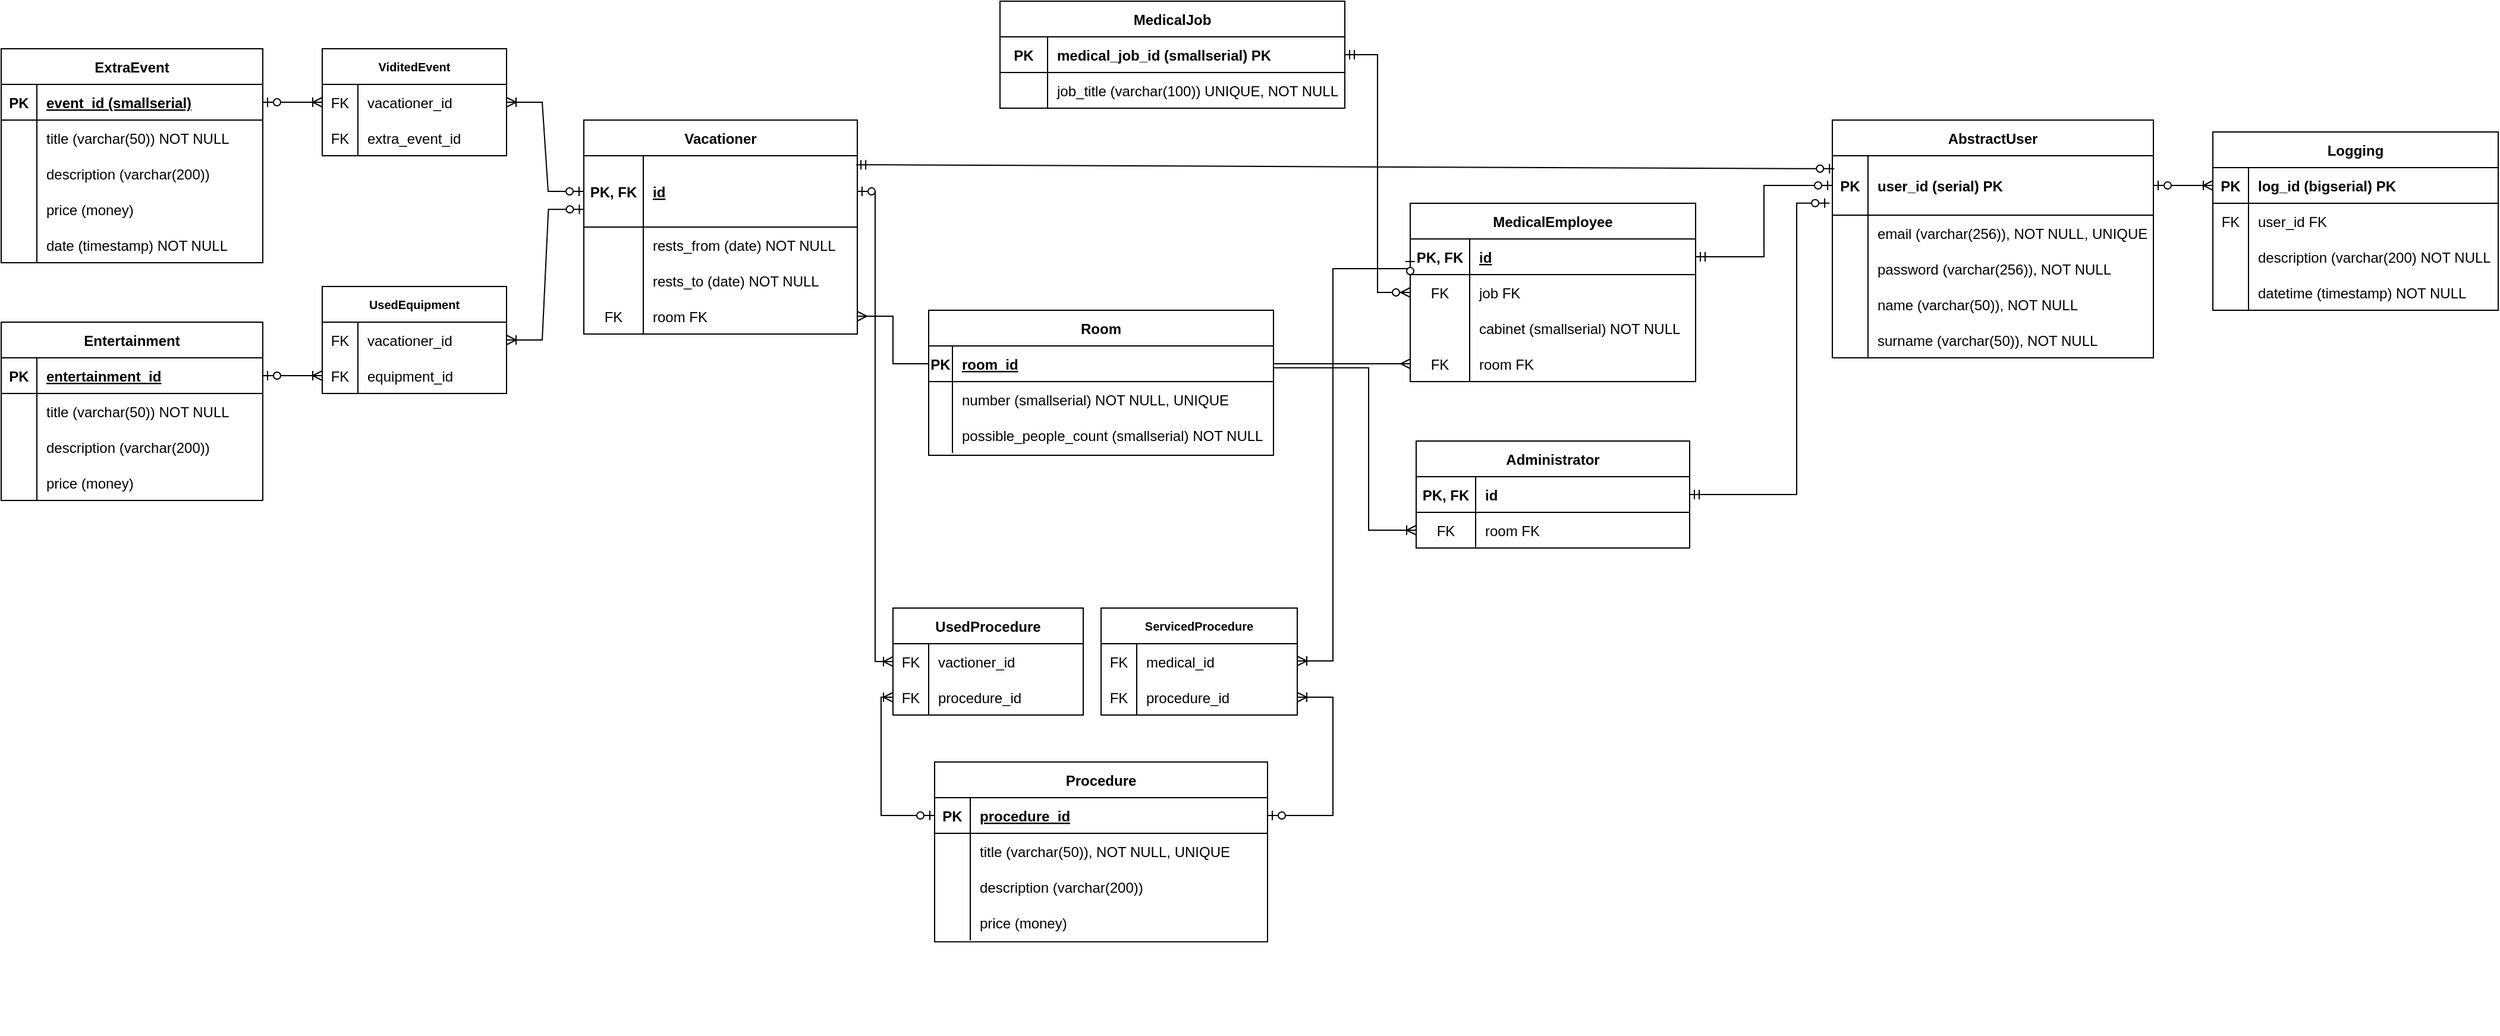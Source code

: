<mxfile version="20.5.1" type="device"><diagram id="PpCuKB9MGHkleDck74EN" name="Page-1"><mxGraphModel dx="3335" dy="2016" grid="1" gridSize="10" guides="1" tooltips="1" connect="1" arrows="1" fold="1" page="1" pageScale="1" pageWidth="850" pageHeight="1100" math="0" shadow="0"><root><mxCell id="0"/><mxCell id="1" parent="0"/><mxCell id="fEvloJ5xJQHUmFqMc2ae-52" value="" style="shape=partialRectangle;connectable=0;fillColor=none;top=0;left=0;bottom=0;right=0;editable=1;overflow=hidden;" parent="1" vertex="1"><mxGeometry x="-780" y="-20" width="30" height="30" as="geometry"><mxRectangle width="30" height="30" as="alternateBounds"/></mxGeometry></mxCell><mxCell id="fEvloJ5xJQHUmFqMc2ae-95" value="Entertainment" style="shape=table;startSize=30;container=1;collapsible=1;childLayout=tableLayout;fixedRows=1;rowLines=0;fontStyle=1;align=center;resizeLast=1;" parent="1" vertex="1"><mxGeometry x="-1350" y="10" width="220" height="150" as="geometry"/></mxCell><mxCell id="fEvloJ5xJQHUmFqMc2ae-96" value="" style="shape=tableRow;horizontal=0;startSize=0;swimlaneHead=0;swimlaneBody=0;fillColor=none;collapsible=0;dropTarget=0;points=[[0,0.5],[1,0.5]];portConstraint=eastwest;top=0;left=0;right=0;bottom=1;" parent="fEvloJ5xJQHUmFqMc2ae-95" vertex="1"><mxGeometry y="30" width="220" height="30" as="geometry"/></mxCell><mxCell id="fEvloJ5xJQHUmFqMc2ae-97" value="PK" style="shape=partialRectangle;connectable=0;fillColor=none;top=0;left=0;bottom=0;right=0;fontStyle=1;overflow=hidden;" parent="fEvloJ5xJQHUmFqMc2ae-96" vertex="1"><mxGeometry width="30" height="30" as="geometry"><mxRectangle width="30" height="30" as="alternateBounds"/></mxGeometry></mxCell><mxCell id="fEvloJ5xJQHUmFqMc2ae-98" value="entertainment_id" style="shape=partialRectangle;connectable=0;fillColor=none;top=0;left=0;bottom=0;right=0;align=left;spacingLeft=6;fontStyle=5;overflow=hidden;" parent="fEvloJ5xJQHUmFqMc2ae-96" vertex="1"><mxGeometry x="30" width="190" height="30" as="geometry"><mxRectangle width="190" height="30" as="alternateBounds"/></mxGeometry></mxCell><mxCell id="fEvloJ5xJQHUmFqMc2ae-99" value="" style="shape=tableRow;horizontal=0;startSize=0;swimlaneHead=0;swimlaneBody=0;fillColor=none;collapsible=0;dropTarget=0;points=[[0,0.5],[1,0.5]];portConstraint=eastwest;top=0;left=0;right=0;bottom=0;" parent="fEvloJ5xJQHUmFqMc2ae-95" vertex="1"><mxGeometry y="60" width="220" height="30" as="geometry"/></mxCell><mxCell id="fEvloJ5xJQHUmFqMc2ae-100" value="" style="shape=partialRectangle;connectable=0;fillColor=none;top=0;left=0;bottom=0;right=0;editable=1;overflow=hidden;" parent="fEvloJ5xJQHUmFqMc2ae-99" vertex="1"><mxGeometry width="30" height="30" as="geometry"><mxRectangle width="30" height="30" as="alternateBounds"/></mxGeometry></mxCell><mxCell id="fEvloJ5xJQHUmFqMc2ae-101" value="title (varchar(50)) NOT NULL" style="shape=partialRectangle;connectable=0;fillColor=none;top=0;left=0;bottom=0;right=0;align=left;spacingLeft=6;overflow=hidden;" parent="fEvloJ5xJQHUmFqMc2ae-99" vertex="1"><mxGeometry x="30" width="190" height="30" as="geometry"><mxRectangle width="190" height="30" as="alternateBounds"/></mxGeometry></mxCell><mxCell id="fEvloJ5xJQHUmFqMc2ae-102" value="" style="shape=tableRow;horizontal=0;startSize=0;swimlaneHead=0;swimlaneBody=0;fillColor=none;collapsible=0;dropTarget=0;points=[[0,0.5],[1,0.5]];portConstraint=eastwest;top=0;left=0;right=0;bottom=0;" parent="fEvloJ5xJQHUmFqMc2ae-95" vertex="1"><mxGeometry y="90" width="220" height="30" as="geometry"/></mxCell><mxCell id="fEvloJ5xJQHUmFqMc2ae-103" value="" style="shape=partialRectangle;connectable=0;fillColor=none;top=0;left=0;bottom=0;right=0;editable=1;overflow=hidden;" parent="fEvloJ5xJQHUmFqMc2ae-102" vertex="1"><mxGeometry width="30" height="30" as="geometry"><mxRectangle width="30" height="30" as="alternateBounds"/></mxGeometry></mxCell><mxCell id="fEvloJ5xJQHUmFqMc2ae-104" value="description (varchar(200))" style="shape=partialRectangle;connectable=0;fillColor=none;top=0;left=0;bottom=0;right=0;align=left;spacingLeft=6;overflow=hidden;" parent="fEvloJ5xJQHUmFqMc2ae-102" vertex="1"><mxGeometry x="30" width="190" height="30" as="geometry"><mxRectangle width="190" height="30" as="alternateBounds"/></mxGeometry></mxCell><mxCell id="fEvloJ5xJQHUmFqMc2ae-105" value="" style="shape=tableRow;horizontal=0;startSize=0;swimlaneHead=0;swimlaneBody=0;fillColor=none;collapsible=0;dropTarget=0;points=[[0,0.5],[1,0.5]];portConstraint=eastwest;top=0;left=0;right=0;bottom=0;" parent="fEvloJ5xJQHUmFqMc2ae-95" vertex="1"><mxGeometry y="120" width="220" height="30" as="geometry"/></mxCell><mxCell id="fEvloJ5xJQHUmFqMc2ae-106" value="" style="shape=partialRectangle;connectable=0;fillColor=none;top=0;left=0;bottom=0;right=0;editable=1;overflow=hidden;" parent="fEvloJ5xJQHUmFqMc2ae-105" vertex="1"><mxGeometry width="30" height="30" as="geometry"><mxRectangle width="30" height="30" as="alternateBounds"/></mxGeometry></mxCell><mxCell id="fEvloJ5xJQHUmFqMc2ae-107" value="price (money)" style="shape=partialRectangle;connectable=0;fillColor=none;top=0;left=0;bottom=0;right=0;align=left;spacingLeft=6;overflow=hidden;" parent="fEvloJ5xJQHUmFqMc2ae-105" vertex="1"><mxGeometry x="30" width="190" height="30" as="geometry"><mxRectangle width="190" height="30" as="alternateBounds"/></mxGeometry></mxCell><mxCell id="fEvloJ5xJQHUmFqMc2ae-111" value="" style="shape=partialRectangle;connectable=0;fillColor=none;top=0;left=0;bottom=0;right=0;editable=1;overflow=hidden;" parent="1" vertex="1"><mxGeometry x="-1255" y="250.5" width="30" height="30" as="geometry"><mxRectangle width="30" height="30" as="alternateBounds"/></mxGeometry></mxCell><mxCell id="fEvloJ5xJQHUmFqMc2ae-150" value="ExtraEvent" style="shape=table;startSize=30;container=1;collapsible=1;childLayout=tableLayout;fixedRows=1;rowLines=0;fontStyle=1;align=center;resizeLast=1;" parent="1" vertex="1"><mxGeometry x="-1350" y="-220" width="220" height="180" as="geometry"/></mxCell><mxCell id="fEvloJ5xJQHUmFqMc2ae-151" value="" style="shape=tableRow;horizontal=0;startSize=0;swimlaneHead=0;swimlaneBody=0;fillColor=none;collapsible=0;dropTarget=0;points=[[0,0.5],[1,0.5]];portConstraint=eastwest;top=0;left=0;right=0;bottom=1;" parent="fEvloJ5xJQHUmFqMc2ae-150" vertex="1"><mxGeometry y="30" width="220" height="30" as="geometry"/></mxCell><mxCell id="fEvloJ5xJQHUmFqMc2ae-152" value="PK" style="shape=partialRectangle;connectable=0;fillColor=none;top=0;left=0;bottom=0;right=0;fontStyle=1;overflow=hidden;" parent="fEvloJ5xJQHUmFqMc2ae-151" vertex="1"><mxGeometry width="30" height="30" as="geometry"><mxRectangle width="30" height="30" as="alternateBounds"/></mxGeometry></mxCell><mxCell id="fEvloJ5xJQHUmFqMc2ae-153" value="event_id (smallserial)" style="shape=partialRectangle;connectable=0;fillColor=none;top=0;left=0;bottom=0;right=0;align=left;spacingLeft=6;fontStyle=5;overflow=hidden;" parent="fEvloJ5xJQHUmFqMc2ae-151" vertex="1"><mxGeometry x="30" width="190" height="30" as="geometry"><mxRectangle width="190" height="30" as="alternateBounds"/></mxGeometry></mxCell><mxCell id="fEvloJ5xJQHUmFqMc2ae-154" value="" style="shape=tableRow;horizontal=0;startSize=0;swimlaneHead=0;swimlaneBody=0;fillColor=none;collapsible=0;dropTarget=0;points=[[0,0.5],[1,0.5]];portConstraint=eastwest;top=0;left=0;right=0;bottom=0;" parent="fEvloJ5xJQHUmFqMc2ae-150" vertex="1"><mxGeometry y="60" width="220" height="30" as="geometry"/></mxCell><mxCell id="fEvloJ5xJQHUmFqMc2ae-155" value="" style="shape=partialRectangle;connectable=0;fillColor=none;top=0;left=0;bottom=0;right=0;editable=1;overflow=hidden;" parent="fEvloJ5xJQHUmFqMc2ae-154" vertex="1"><mxGeometry width="30" height="30" as="geometry"><mxRectangle width="30" height="30" as="alternateBounds"/></mxGeometry></mxCell><mxCell id="fEvloJ5xJQHUmFqMc2ae-156" value="title (varchar(50)) NOT NULL" style="shape=partialRectangle;connectable=0;fillColor=none;top=0;left=0;bottom=0;right=0;align=left;spacingLeft=6;overflow=hidden;" parent="fEvloJ5xJQHUmFqMc2ae-154" vertex="1"><mxGeometry x="30" width="190" height="30" as="geometry"><mxRectangle width="190" height="30" as="alternateBounds"/></mxGeometry></mxCell><mxCell id="fEvloJ5xJQHUmFqMc2ae-157" value="" style="shape=tableRow;horizontal=0;startSize=0;swimlaneHead=0;swimlaneBody=0;fillColor=none;collapsible=0;dropTarget=0;points=[[0,0.5],[1,0.5]];portConstraint=eastwest;top=0;left=0;right=0;bottom=0;" parent="fEvloJ5xJQHUmFqMc2ae-150" vertex="1"><mxGeometry y="90" width="220" height="30" as="geometry"/></mxCell><mxCell id="fEvloJ5xJQHUmFqMc2ae-158" value="" style="shape=partialRectangle;connectable=0;fillColor=none;top=0;left=0;bottom=0;right=0;editable=1;overflow=hidden;" parent="fEvloJ5xJQHUmFqMc2ae-157" vertex="1"><mxGeometry width="30" height="30" as="geometry"><mxRectangle width="30" height="30" as="alternateBounds"/></mxGeometry></mxCell><mxCell id="fEvloJ5xJQHUmFqMc2ae-159" value="description (varchar(200))" style="shape=partialRectangle;connectable=0;fillColor=none;top=0;left=0;bottom=0;right=0;align=left;spacingLeft=6;overflow=hidden;" parent="fEvloJ5xJQHUmFqMc2ae-157" vertex="1"><mxGeometry x="30" width="190" height="30" as="geometry"><mxRectangle width="190" height="30" as="alternateBounds"/></mxGeometry></mxCell><mxCell id="fEvloJ5xJQHUmFqMc2ae-160" value="" style="shape=tableRow;horizontal=0;startSize=0;swimlaneHead=0;swimlaneBody=0;fillColor=none;collapsible=0;dropTarget=0;points=[[0,0.5],[1,0.5]];portConstraint=eastwest;top=0;left=0;right=0;bottom=0;" parent="fEvloJ5xJQHUmFqMc2ae-150" vertex="1"><mxGeometry y="120" width="220" height="30" as="geometry"/></mxCell><mxCell id="fEvloJ5xJQHUmFqMc2ae-161" value="" style="shape=partialRectangle;connectable=0;fillColor=none;top=0;left=0;bottom=0;right=0;editable=1;overflow=hidden;" parent="fEvloJ5xJQHUmFqMc2ae-160" vertex="1"><mxGeometry width="30" height="30" as="geometry"><mxRectangle width="30" height="30" as="alternateBounds"/></mxGeometry></mxCell><mxCell id="fEvloJ5xJQHUmFqMc2ae-162" value="price (money)" style="shape=partialRectangle;connectable=0;fillColor=none;top=0;left=0;bottom=0;right=0;align=left;spacingLeft=6;overflow=hidden;" parent="fEvloJ5xJQHUmFqMc2ae-160" vertex="1"><mxGeometry x="30" width="190" height="30" as="geometry"><mxRectangle width="190" height="30" as="alternateBounds"/></mxGeometry></mxCell><mxCell id="mfTyiSJ5IinZ-FHu0Bys-41" value="" style="shape=tableRow;horizontal=0;startSize=0;swimlaneHead=0;swimlaneBody=0;fillColor=none;collapsible=0;dropTarget=0;points=[[0,0.5],[1,0.5]];portConstraint=eastwest;top=0;left=0;right=0;bottom=0;" parent="fEvloJ5xJQHUmFqMc2ae-150" vertex="1"><mxGeometry y="150" width="220" height="30" as="geometry"/></mxCell><mxCell id="mfTyiSJ5IinZ-FHu0Bys-42" value="" style="shape=partialRectangle;connectable=0;fillColor=none;top=0;left=0;bottom=0;right=0;editable=1;overflow=hidden;" parent="mfTyiSJ5IinZ-FHu0Bys-41" vertex="1"><mxGeometry width="30" height="30" as="geometry"><mxRectangle width="30" height="30" as="alternateBounds"/></mxGeometry></mxCell><mxCell id="mfTyiSJ5IinZ-FHu0Bys-43" value="date (timestamp) NOT NULL" style="shape=partialRectangle;connectable=0;fillColor=none;top=0;left=0;bottom=0;right=0;align=left;spacingLeft=6;overflow=hidden;" parent="mfTyiSJ5IinZ-FHu0Bys-41" vertex="1"><mxGeometry x="30" width="190" height="30" as="geometry"><mxRectangle width="190" height="30" as="alternateBounds"/></mxGeometry></mxCell><mxCell id="Ftb1T727wBD2CAEVH_42-39" value="Logging" style="shape=table;startSize=30;container=1;collapsible=1;childLayout=tableLayout;fixedRows=1;rowLines=0;fontStyle=1;align=center;resizeLast=1;" parent="1" vertex="1"><mxGeometry x="510" y="-150" width="240" height="150" as="geometry"/></mxCell><mxCell id="Ftb1T727wBD2CAEVH_42-40" value="" style="shape=tableRow;horizontal=0;startSize=0;swimlaneHead=0;swimlaneBody=0;fillColor=none;collapsible=0;dropTarget=0;points=[[0,0.5],[1,0.5]];portConstraint=eastwest;top=0;left=0;right=0;bottom=1;" parent="Ftb1T727wBD2CAEVH_42-39" vertex="1"><mxGeometry y="30" width="240" height="30" as="geometry"/></mxCell><mxCell id="Ftb1T727wBD2CAEVH_42-41" value="PK" style="shape=partialRectangle;connectable=0;fillColor=none;top=0;left=0;bottom=0;right=0;fontStyle=1;overflow=hidden;" parent="Ftb1T727wBD2CAEVH_42-40" vertex="1"><mxGeometry width="30" height="30" as="geometry"><mxRectangle width="30" height="30" as="alternateBounds"/></mxGeometry></mxCell><mxCell id="Ftb1T727wBD2CAEVH_42-42" value="log_id (bigserial) PK" style="shape=partialRectangle;connectable=0;fillColor=none;top=0;left=0;bottom=0;right=0;align=left;spacingLeft=6;fontStyle=1;overflow=hidden;" parent="Ftb1T727wBD2CAEVH_42-40" vertex="1"><mxGeometry x="30" width="210" height="30" as="geometry"><mxRectangle width="210" height="30" as="alternateBounds"/></mxGeometry></mxCell><mxCell id="Ftb1T727wBD2CAEVH_42-43" value="" style="shape=tableRow;horizontal=0;startSize=0;swimlaneHead=0;swimlaneBody=0;fillColor=none;collapsible=0;dropTarget=0;points=[[0,0.5],[1,0.5]];portConstraint=eastwest;top=0;left=0;right=0;bottom=0;" parent="Ftb1T727wBD2CAEVH_42-39" vertex="1"><mxGeometry y="60" width="240" height="30" as="geometry"/></mxCell><mxCell id="Ftb1T727wBD2CAEVH_42-44" value="FK" style="shape=partialRectangle;connectable=0;fillColor=none;top=0;left=0;bottom=0;right=0;editable=1;overflow=hidden;" parent="Ftb1T727wBD2CAEVH_42-43" vertex="1"><mxGeometry width="30" height="30" as="geometry"><mxRectangle width="30" height="30" as="alternateBounds"/></mxGeometry></mxCell><mxCell id="Ftb1T727wBD2CAEVH_42-45" value="user_id FK" style="shape=partialRectangle;connectable=0;fillColor=none;top=0;left=0;bottom=0;right=0;align=left;spacingLeft=6;overflow=hidden;" parent="Ftb1T727wBD2CAEVH_42-43" vertex="1"><mxGeometry x="30" width="210" height="30" as="geometry"><mxRectangle width="210" height="30" as="alternateBounds"/></mxGeometry></mxCell><mxCell id="Ftb1T727wBD2CAEVH_42-46" value="" style="shape=tableRow;horizontal=0;startSize=0;swimlaneHead=0;swimlaneBody=0;fillColor=none;collapsible=0;dropTarget=0;points=[[0,0.5],[1,0.5]];portConstraint=eastwest;top=0;left=0;right=0;bottom=0;" parent="Ftb1T727wBD2CAEVH_42-39" vertex="1"><mxGeometry y="90" width="240" height="30" as="geometry"/></mxCell><mxCell id="Ftb1T727wBD2CAEVH_42-47" value="" style="shape=partialRectangle;connectable=0;fillColor=none;top=0;left=0;bottom=0;right=0;editable=1;overflow=hidden;" parent="Ftb1T727wBD2CAEVH_42-46" vertex="1"><mxGeometry width="30" height="30" as="geometry"><mxRectangle width="30" height="30" as="alternateBounds"/></mxGeometry></mxCell><mxCell id="Ftb1T727wBD2CAEVH_42-48" value="description (varchar(200) NOT NULL" style="shape=partialRectangle;connectable=0;fillColor=none;top=0;left=0;bottom=0;right=0;align=left;spacingLeft=6;overflow=hidden;" parent="Ftb1T727wBD2CAEVH_42-46" vertex="1"><mxGeometry x="30" width="210" height="30" as="geometry"><mxRectangle width="210" height="30" as="alternateBounds"/></mxGeometry></mxCell><mxCell id="Ftb1T727wBD2CAEVH_42-49" value="" style="shape=tableRow;horizontal=0;startSize=0;swimlaneHead=0;swimlaneBody=0;fillColor=none;collapsible=0;dropTarget=0;points=[[0,0.5],[1,0.5]];portConstraint=eastwest;top=0;left=0;right=0;bottom=0;" parent="Ftb1T727wBD2CAEVH_42-39" vertex="1"><mxGeometry y="120" width="240" height="30" as="geometry"/></mxCell><mxCell id="Ftb1T727wBD2CAEVH_42-50" value="" style="shape=partialRectangle;connectable=0;fillColor=none;top=0;left=0;bottom=0;right=0;editable=1;overflow=hidden;" parent="Ftb1T727wBD2CAEVH_42-49" vertex="1"><mxGeometry width="30" height="30" as="geometry"><mxRectangle width="30" height="30" as="alternateBounds"/></mxGeometry></mxCell><mxCell id="Ftb1T727wBD2CAEVH_42-51" value="datetime (timestamp) NOT NULL" style="shape=partialRectangle;connectable=0;fillColor=none;top=0;left=0;bottom=0;right=0;align=left;spacingLeft=6;overflow=hidden;" parent="Ftb1T727wBD2CAEVH_42-49" vertex="1"><mxGeometry x="30" width="210" height="30" as="geometry"><mxRectangle width="210" height="30" as="alternateBounds"/></mxGeometry></mxCell><mxCell id="Ftb1T727wBD2CAEVH_42-56" value="" style="shape=partialRectangle;connectable=0;fillColor=none;top=0;left=0;bottom=0;right=0;editable=1;overflow=hidden;" parent="1" vertex="1"><mxGeometry x="-1010" y="578.75" width="30" height="30" as="geometry"><mxRectangle width="30" height="30" as="alternateBounds"/></mxGeometry></mxCell><mxCell id="Ftb1T727wBD2CAEVH_42-58" value="" style="edgeStyle=entityRelationEdgeStyle;fontSize=12;html=1;endArrow=ERmany;rounded=0;exitX=0;exitY=0.5;exitDx=0;exitDy=0;entryX=1;entryY=0.5;entryDx=0;entryDy=0;" parent="1" source="mfTyiSJ5IinZ-FHu0Bys-20" target="mfTyiSJ5IinZ-FHu0Bys-89" edge="1"><mxGeometry width="100" height="100" relative="1" as="geometry"><mxPoint x="-840" y="446.25" as="sourcePoint"/><mxPoint x="-780" y="-95" as="targetPoint"/></mxGeometry></mxCell><mxCell id="Ftb1T727wBD2CAEVH_42-63" value="" style="edgeStyle=entityRelationEdgeStyle;fontSize=12;html=1;endArrow=ERmany;rounded=0;exitX=1;exitY=0.5;exitDx=0;exitDy=0;entryX=0;entryY=0.5;entryDx=0;entryDy=0;" parent="1" source="mfTyiSJ5IinZ-FHu0Bys-20" target="mfTyiSJ5IinZ-FHu0Bys-70" edge="1"><mxGeometry width="100" height="100" relative="1" as="geometry"><mxPoint x="-839.46" y="441.87" as="sourcePoint"/><mxPoint x="-300" y="87.5" as="targetPoint"/></mxGeometry></mxCell><mxCell id="Ftb1T727wBD2CAEVH_42-64" value="Procedure" style="shape=table;startSize=30;container=1;collapsible=1;childLayout=tableLayout;fixedRows=1;rowLines=0;fontStyle=1;align=center;resizeLast=1;" parent="1" vertex="1"><mxGeometry x="-565" y="380" width="280" height="151.25" as="geometry"/></mxCell><mxCell id="Ftb1T727wBD2CAEVH_42-65" value="" style="shape=tableRow;horizontal=0;startSize=0;swimlaneHead=0;swimlaneBody=0;fillColor=none;collapsible=0;dropTarget=0;points=[[0,0.5],[1,0.5]];portConstraint=eastwest;top=0;left=0;right=0;bottom=1;" parent="Ftb1T727wBD2CAEVH_42-64" vertex="1"><mxGeometry y="30" width="280" height="30" as="geometry"/></mxCell><mxCell id="Ftb1T727wBD2CAEVH_42-66" value="PK" style="shape=partialRectangle;connectable=0;fillColor=none;top=0;left=0;bottom=0;right=0;fontStyle=1;overflow=hidden;" parent="Ftb1T727wBD2CAEVH_42-65" vertex="1"><mxGeometry width="30" height="30" as="geometry"><mxRectangle width="30" height="30" as="alternateBounds"/></mxGeometry></mxCell><mxCell id="Ftb1T727wBD2CAEVH_42-67" value="procedure_id" style="shape=partialRectangle;connectable=0;fillColor=none;top=0;left=0;bottom=0;right=0;align=left;spacingLeft=6;fontStyle=5;overflow=hidden;" parent="Ftb1T727wBD2CAEVH_42-65" vertex="1"><mxGeometry x="30" width="250" height="30" as="geometry"><mxRectangle width="250" height="30" as="alternateBounds"/></mxGeometry></mxCell><mxCell id="Ftb1T727wBD2CAEVH_42-68" value="" style="shape=tableRow;horizontal=0;startSize=0;swimlaneHead=0;swimlaneBody=0;fillColor=none;collapsible=0;dropTarget=0;points=[[0,0.5],[1,0.5]];portConstraint=eastwest;top=0;left=0;right=0;bottom=0;" parent="Ftb1T727wBD2CAEVH_42-64" vertex="1"><mxGeometry y="60" width="280" height="30" as="geometry"/></mxCell><mxCell id="Ftb1T727wBD2CAEVH_42-69" value="" style="shape=partialRectangle;connectable=0;fillColor=none;top=0;left=0;bottom=0;right=0;editable=1;overflow=hidden;" parent="Ftb1T727wBD2CAEVH_42-68" vertex="1"><mxGeometry width="30" height="30" as="geometry"><mxRectangle width="30" height="30" as="alternateBounds"/></mxGeometry></mxCell><mxCell id="Ftb1T727wBD2CAEVH_42-70" value="title (varchar(50)), NOT NULL, UNIQUE" style="shape=partialRectangle;connectable=0;fillColor=none;top=0;left=0;bottom=0;right=0;align=left;spacingLeft=6;overflow=hidden;" parent="Ftb1T727wBD2CAEVH_42-68" vertex="1"><mxGeometry x="30" width="250" height="30" as="geometry"><mxRectangle width="250" height="30" as="alternateBounds"/></mxGeometry></mxCell><mxCell id="Ftb1T727wBD2CAEVH_42-71" value="" style="shape=tableRow;horizontal=0;startSize=0;swimlaneHead=0;swimlaneBody=0;fillColor=none;collapsible=0;dropTarget=0;points=[[0,0.5],[1,0.5]];portConstraint=eastwest;top=0;left=0;right=0;bottom=0;" parent="Ftb1T727wBD2CAEVH_42-64" vertex="1"><mxGeometry y="90" width="280" height="30" as="geometry"/></mxCell><mxCell id="Ftb1T727wBD2CAEVH_42-72" value="" style="shape=partialRectangle;connectable=0;fillColor=none;top=0;left=0;bottom=0;right=0;editable=1;overflow=hidden;" parent="Ftb1T727wBD2CAEVH_42-71" vertex="1"><mxGeometry width="30" height="30" as="geometry"><mxRectangle width="30" height="30" as="alternateBounds"/></mxGeometry></mxCell><mxCell id="Ftb1T727wBD2CAEVH_42-73" value="description (varchar(200))" style="shape=partialRectangle;connectable=0;fillColor=none;top=0;left=0;bottom=0;right=0;align=left;spacingLeft=6;overflow=hidden;" parent="Ftb1T727wBD2CAEVH_42-71" vertex="1"><mxGeometry x="30" width="250" height="30" as="geometry"><mxRectangle width="250" height="30" as="alternateBounds"/></mxGeometry></mxCell><mxCell id="Ftb1T727wBD2CAEVH_42-74" value="" style="shape=tableRow;horizontal=0;startSize=0;swimlaneHead=0;swimlaneBody=0;fillColor=none;collapsible=0;dropTarget=0;points=[[0,0.5],[1,0.5]];portConstraint=eastwest;top=0;left=0;right=0;bottom=0;" parent="Ftb1T727wBD2CAEVH_42-64" vertex="1"><mxGeometry y="120" width="280" height="30" as="geometry"/></mxCell><mxCell id="Ftb1T727wBD2CAEVH_42-75" value="" style="shape=partialRectangle;connectable=0;fillColor=none;top=0;left=0;bottom=0;right=0;editable=1;overflow=hidden;" parent="Ftb1T727wBD2CAEVH_42-74" vertex="1"><mxGeometry width="30" height="30" as="geometry"><mxRectangle width="30" height="30" as="alternateBounds"/></mxGeometry></mxCell><mxCell id="Ftb1T727wBD2CAEVH_42-76" value="price (money)" style="shape=partialRectangle;connectable=0;fillColor=none;top=0;left=0;bottom=0;right=0;align=left;spacingLeft=6;overflow=hidden;" parent="Ftb1T727wBD2CAEVH_42-74" vertex="1"><mxGeometry x="30" width="250" height="30" as="geometry"><mxRectangle width="250" height="30" as="alternateBounds"/></mxGeometry></mxCell><mxCell id="iYE9_59CKqmBXQWGkUlb-1" value="UsedProcedure" style="shape=table;startSize=30;container=1;collapsible=1;childLayout=tableLayout;fixedRows=1;rowLines=0;fontStyle=1;align=center;resizeLast=1;" parent="1" vertex="1"><mxGeometry x="-600" y="250.5" width="160" height="90" as="geometry"/></mxCell><mxCell id="iYE9_59CKqmBXQWGkUlb-5" value="" style="shape=tableRow;horizontal=0;startSize=0;swimlaneHead=0;swimlaneBody=0;fillColor=none;collapsible=0;dropTarget=0;points=[[0,0.5],[1,0.5]];portConstraint=eastwest;top=0;left=0;right=0;bottom=0;" parent="iYE9_59CKqmBXQWGkUlb-1" vertex="1"><mxGeometry y="30" width="160" height="30" as="geometry"/></mxCell><mxCell id="iYE9_59CKqmBXQWGkUlb-6" value="FK" style="shape=partialRectangle;connectable=0;fillColor=none;top=0;left=0;bottom=0;right=0;editable=1;overflow=hidden;" parent="iYE9_59CKqmBXQWGkUlb-5" vertex="1"><mxGeometry width="30" height="30" as="geometry"><mxRectangle width="30" height="30" as="alternateBounds"/></mxGeometry></mxCell><mxCell id="iYE9_59CKqmBXQWGkUlb-7" value="vactioner_id" style="shape=partialRectangle;connectable=0;fillColor=none;top=0;left=0;bottom=0;right=0;align=left;spacingLeft=6;overflow=hidden;" parent="iYE9_59CKqmBXQWGkUlb-5" vertex="1"><mxGeometry x="30" width="130" height="30" as="geometry"><mxRectangle width="130" height="30" as="alternateBounds"/></mxGeometry></mxCell><mxCell id="iYE9_59CKqmBXQWGkUlb-8" value="" style="shape=tableRow;horizontal=0;startSize=0;swimlaneHead=0;swimlaneBody=0;fillColor=none;collapsible=0;dropTarget=0;points=[[0,0.5],[1,0.5]];portConstraint=eastwest;top=0;left=0;right=0;bottom=0;" parent="iYE9_59CKqmBXQWGkUlb-1" vertex="1"><mxGeometry y="60" width="160" height="30" as="geometry"/></mxCell><mxCell id="iYE9_59CKqmBXQWGkUlb-9" value="FK" style="shape=partialRectangle;connectable=0;fillColor=none;top=0;left=0;bottom=0;right=0;editable=1;overflow=hidden;" parent="iYE9_59CKqmBXQWGkUlb-8" vertex="1"><mxGeometry width="30" height="30" as="geometry"><mxRectangle width="30" height="30" as="alternateBounds"/></mxGeometry></mxCell><mxCell id="iYE9_59CKqmBXQWGkUlb-10" value="procedure_id" style="shape=partialRectangle;connectable=0;fillColor=none;top=0;left=0;bottom=0;right=0;align=left;spacingLeft=6;overflow=hidden;" parent="iYE9_59CKqmBXQWGkUlb-8" vertex="1"><mxGeometry x="30" width="130" height="30" as="geometry"><mxRectangle width="130" height="30" as="alternateBounds"/></mxGeometry></mxCell><mxCell id="iYE9_59CKqmBXQWGkUlb-16" value="ServicedProcedure" style="shape=table;startSize=30;container=1;collapsible=1;childLayout=tableLayout;fixedRows=1;rowLines=0;fontStyle=1;align=center;resizeLast=1;fontSize=10;" parent="1" vertex="1"><mxGeometry x="-425" y="250.5" width="165" height="90" as="geometry"/></mxCell><mxCell id="iYE9_59CKqmBXQWGkUlb-17" value="" style="shape=tableRow;horizontal=0;startSize=0;swimlaneHead=0;swimlaneBody=0;fillColor=none;collapsible=0;dropTarget=0;points=[[0,0.5],[1,0.5]];portConstraint=eastwest;top=0;left=0;right=0;bottom=0;" parent="iYE9_59CKqmBXQWGkUlb-16" vertex="1"><mxGeometry y="30" width="165" height="30" as="geometry"/></mxCell><mxCell id="iYE9_59CKqmBXQWGkUlb-18" value="FK" style="shape=partialRectangle;connectable=0;fillColor=none;top=0;left=0;bottom=0;right=0;editable=1;overflow=hidden;" parent="iYE9_59CKqmBXQWGkUlb-17" vertex="1"><mxGeometry width="30" height="30" as="geometry"><mxRectangle width="30" height="30" as="alternateBounds"/></mxGeometry></mxCell><mxCell id="iYE9_59CKqmBXQWGkUlb-19" value="medical_id" style="shape=partialRectangle;connectable=0;fillColor=none;top=0;left=0;bottom=0;right=0;align=left;spacingLeft=6;overflow=hidden;" parent="iYE9_59CKqmBXQWGkUlb-17" vertex="1"><mxGeometry x="30" width="135" height="30" as="geometry"><mxRectangle width="135" height="30" as="alternateBounds"/></mxGeometry></mxCell><mxCell id="iYE9_59CKqmBXQWGkUlb-20" value="" style="shape=tableRow;horizontal=0;startSize=0;swimlaneHead=0;swimlaneBody=0;fillColor=none;collapsible=0;dropTarget=0;points=[[0,0.5],[1,0.5]];portConstraint=eastwest;top=0;left=0;right=0;bottom=0;" parent="iYE9_59CKqmBXQWGkUlb-16" vertex="1"><mxGeometry y="60" width="165" height="30" as="geometry"/></mxCell><mxCell id="iYE9_59CKqmBXQWGkUlb-21" value="FK" style="shape=partialRectangle;connectable=0;fillColor=none;top=0;left=0;bottom=0;right=0;editable=1;overflow=hidden;" parent="iYE9_59CKqmBXQWGkUlb-20" vertex="1"><mxGeometry width="30" height="30" as="geometry"><mxRectangle width="30" height="30" as="alternateBounds"/></mxGeometry></mxCell><mxCell id="iYE9_59CKqmBXQWGkUlb-22" value="procedure_id" style="shape=partialRectangle;connectable=0;fillColor=none;top=0;left=0;bottom=0;right=0;align=left;spacingLeft=6;overflow=hidden;" parent="iYE9_59CKqmBXQWGkUlb-20" vertex="1"><mxGeometry x="30" width="135" height="30" as="geometry"><mxRectangle width="135" height="30" as="alternateBounds"/></mxGeometry></mxCell><mxCell id="iYE9_59CKqmBXQWGkUlb-25" value="ViditedEvent" style="shape=table;startSize=30;container=1;collapsible=1;childLayout=tableLayout;fixedRows=1;rowLines=0;fontStyle=1;align=center;resizeLast=1;fontSize=10;" parent="1" vertex="1"><mxGeometry x="-1080" y="-220" width="155" height="90" as="geometry"/></mxCell><mxCell id="iYE9_59CKqmBXQWGkUlb-26" value="" style="shape=tableRow;horizontal=0;startSize=0;swimlaneHead=0;swimlaneBody=0;fillColor=none;collapsible=0;dropTarget=0;points=[[0,0.5],[1,0.5]];portConstraint=eastwest;top=0;left=0;right=0;bottom=0;" parent="iYE9_59CKqmBXQWGkUlb-25" vertex="1"><mxGeometry y="30" width="155" height="30" as="geometry"/></mxCell><mxCell id="iYE9_59CKqmBXQWGkUlb-27" value="FK" style="shape=partialRectangle;connectable=0;fillColor=none;top=0;left=0;bottom=0;right=0;editable=1;overflow=hidden;" parent="iYE9_59CKqmBXQWGkUlb-26" vertex="1"><mxGeometry width="30" height="30" as="geometry"><mxRectangle width="30" height="30" as="alternateBounds"/></mxGeometry></mxCell><mxCell id="iYE9_59CKqmBXQWGkUlb-28" value="vacationer_id" style="shape=partialRectangle;connectable=0;fillColor=none;top=0;left=0;bottom=0;right=0;align=left;spacingLeft=6;overflow=hidden;" parent="iYE9_59CKqmBXQWGkUlb-26" vertex="1"><mxGeometry x="30" width="125" height="30" as="geometry"><mxRectangle width="125" height="30" as="alternateBounds"/></mxGeometry></mxCell><mxCell id="iYE9_59CKqmBXQWGkUlb-29" value="" style="shape=tableRow;horizontal=0;startSize=0;swimlaneHead=0;swimlaneBody=0;fillColor=none;collapsible=0;dropTarget=0;points=[[0,0.5],[1,0.5]];portConstraint=eastwest;top=0;left=0;right=0;bottom=0;" parent="iYE9_59CKqmBXQWGkUlb-25" vertex="1"><mxGeometry y="60" width="155" height="30" as="geometry"/></mxCell><mxCell id="iYE9_59CKqmBXQWGkUlb-30" value="FK" style="shape=partialRectangle;connectable=0;fillColor=none;top=0;left=0;bottom=0;right=0;editable=1;overflow=hidden;" parent="iYE9_59CKqmBXQWGkUlb-29" vertex="1"><mxGeometry width="30" height="30" as="geometry"><mxRectangle width="30" height="30" as="alternateBounds"/></mxGeometry></mxCell><mxCell id="iYE9_59CKqmBXQWGkUlb-31" value="extra_event_id" style="shape=partialRectangle;connectable=0;fillColor=none;top=0;left=0;bottom=0;right=0;align=left;spacingLeft=6;overflow=hidden;" parent="iYE9_59CKqmBXQWGkUlb-29" vertex="1"><mxGeometry x="30" width="125" height="30" as="geometry"><mxRectangle width="125" height="30" as="alternateBounds"/></mxGeometry></mxCell><mxCell id="iYE9_59CKqmBXQWGkUlb-36" value="UsedEquipment" style="shape=table;startSize=30;container=1;collapsible=1;childLayout=tableLayout;fixedRows=1;rowLines=0;fontStyle=1;align=center;resizeLast=1;fontSize=10;" parent="1" vertex="1"><mxGeometry x="-1080" y="-20" width="155" height="90" as="geometry"/></mxCell><mxCell id="iYE9_59CKqmBXQWGkUlb-37" value="" style="shape=tableRow;horizontal=0;startSize=0;swimlaneHead=0;swimlaneBody=0;fillColor=none;collapsible=0;dropTarget=0;points=[[0,0.5],[1,0.5]];portConstraint=eastwest;top=0;left=0;right=0;bottom=0;" parent="iYE9_59CKqmBXQWGkUlb-36" vertex="1"><mxGeometry y="30" width="155" height="30" as="geometry"/></mxCell><mxCell id="iYE9_59CKqmBXQWGkUlb-38" value="FK" style="shape=partialRectangle;connectable=0;fillColor=none;top=0;left=0;bottom=0;right=0;editable=1;overflow=hidden;" parent="iYE9_59CKqmBXQWGkUlb-37" vertex="1"><mxGeometry width="30" height="30" as="geometry"><mxRectangle width="30" height="30" as="alternateBounds"/></mxGeometry></mxCell><mxCell id="iYE9_59CKqmBXQWGkUlb-39" value="vacationer_id" style="shape=partialRectangle;connectable=0;fillColor=none;top=0;left=0;bottom=0;right=0;align=left;spacingLeft=6;overflow=hidden;" parent="iYE9_59CKqmBXQWGkUlb-37" vertex="1"><mxGeometry x="30" width="125" height="30" as="geometry"><mxRectangle width="125" height="30" as="alternateBounds"/></mxGeometry></mxCell><mxCell id="iYE9_59CKqmBXQWGkUlb-40" value="" style="shape=tableRow;horizontal=0;startSize=0;swimlaneHead=0;swimlaneBody=0;fillColor=none;collapsible=0;dropTarget=0;points=[[0,0.5],[1,0.5]];portConstraint=eastwest;top=0;left=0;right=0;bottom=0;" parent="iYE9_59CKqmBXQWGkUlb-36" vertex="1"><mxGeometry y="60" width="155" height="30" as="geometry"/></mxCell><mxCell id="iYE9_59CKqmBXQWGkUlb-41" value="FK" style="shape=partialRectangle;connectable=0;fillColor=none;top=0;left=0;bottom=0;right=0;editable=1;overflow=hidden;" parent="iYE9_59CKqmBXQWGkUlb-40" vertex="1"><mxGeometry width="30" height="30" as="geometry"><mxRectangle width="30" height="30" as="alternateBounds"/></mxGeometry></mxCell><mxCell id="iYE9_59CKqmBXQWGkUlb-42" value="equipment_id" style="shape=partialRectangle;connectable=0;fillColor=none;top=0;left=0;bottom=0;right=0;align=left;spacingLeft=6;overflow=hidden;" parent="iYE9_59CKqmBXQWGkUlb-40" vertex="1"><mxGeometry x="30" width="125" height="30" as="geometry"><mxRectangle width="125" height="30" as="alternateBounds"/></mxGeometry></mxCell><mxCell id="iYE9_59CKqmBXQWGkUlb-54" value="" style="fontSize=12;html=1;endArrow=ERoneToMany;rounded=0;exitX=1.002;exitY=0.614;exitDx=0;exitDy=0;entryX=0;entryY=0.5;entryDx=0;entryDy=0;exitPerimeter=0;edgeStyle=elbowEdgeStyle;" parent="1" source="mfTyiSJ5IinZ-FHu0Bys-20" target="mfTyiSJ5IinZ-FHu0Bys-13" edge="1"><mxGeometry width="100" height="100" relative="1" as="geometry"><mxPoint x="-840" y="446.25" as="sourcePoint"/><mxPoint x="-65" y="180" as="targetPoint"/><Array as="points"><mxPoint x="-200" y="120"/></Array></mxGeometry></mxCell><mxCell id="mfTyiSJ5IinZ-FHu0Bys-3" value="Administrator" style="shape=table;startSize=30;container=1;collapsible=1;childLayout=tableLayout;fixedRows=1;rowLines=0;fontStyle=1;align=center;resizeLast=1;" parent="1" vertex="1"><mxGeometry x="-160" y="110" width="230" height="90" as="geometry"/></mxCell><mxCell id="mfTyiSJ5IinZ-FHu0Bys-4" value="" style="shape=tableRow;horizontal=0;startSize=0;swimlaneHead=0;swimlaneBody=0;fillColor=none;collapsible=0;dropTarget=0;points=[[0,0.5],[1,0.5]];portConstraint=eastwest;top=0;left=0;right=0;bottom=1;" parent="mfTyiSJ5IinZ-FHu0Bys-3" vertex="1"><mxGeometry y="30" width="230" height="30" as="geometry"/></mxCell><mxCell id="mfTyiSJ5IinZ-FHu0Bys-5" value="PK, FK" style="shape=partialRectangle;connectable=0;fillColor=none;top=0;left=0;bottom=0;right=0;fontStyle=1;overflow=hidden;" parent="mfTyiSJ5IinZ-FHu0Bys-4" vertex="1"><mxGeometry width="50" height="30" as="geometry"><mxRectangle width="50" height="30" as="alternateBounds"/></mxGeometry></mxCell><mxCell id="mfTyiSJ5IinZ-FHu0Bys-6" value="id " style="shape=partialRectangle;connectable=0;fillColor=none;top=0;left=0;bottom=0;right=0;align=left;spacingLeft=6;fontStyle=1;overflow=hidden;" parent="mfTyiSJ5IinZ-FHu0Bys-4" vertex="1"><mxGeometry x="50" width="180" height="30" as="geometry"><mxRectangle width="180" height="30" as="alternateBounds"/></mxGeometry></mxCell><mxCell id="mfTyiSJ5IinZ-FHu0Bys-13" value="" style="shape=tableRow;horizontal=0;startSize=0;swimlaneHead=0;swimlaneBody=0;fillColor=none;collapsible=0;dropTarget=0;points=[[0,0.5],[1,0.5]];portConstraint=eastwest;top=0;left=0;right=0;bottom=0;" parent="mfTyiSJ5IinZ-FHu0Bys-3" vertex="1"><mxGeometry y="60" width="230" height="30" as="geometry"/></mxCell><mxCell id="mfTyiSJ5IinZ-FHu0Bys-14" value="FK" style="shape=partialRectangle;connectable=0;fillColor=none;top=0;left=0;bottom=0;right=0;editable=1;overflow=hidden;fontStyle=0" parent="mfTyiSJ5IinZ-FHu0Bys-13" vertex="1"><mxGeometry width="50" height="30" as="geometry"><mxRectangle width="50" height="30" as="alternateBounds"/></mxGeometry></mxCell><mxCell id="mfTyiSJ5IinZ-FHu0Bys-15" value="room FK" style="shape=partialRectangle;connectable=0;fillColor=none;top=0;left=0;bottom=0;right=0;align=left;spacingLeft=6;overflow=hidden;" parent="mfTyiSJ5IinZ-FHu0Bys-13" vertex="1"><mxGeometry x="50" width="180" height="30" as="geometry"><mxRectangle width="180" height="30" as="alternateBounds"/></mxGeometry></mxCell><mxCell id="mfTyiSJ5IinZ-FHu0Bys-19" value="Room" style="shape=table;startSize=30;container=1;collapsible=1;childLayout=tableLayout;fixedRows=1;rowLines=0;fontStyle=1;align=center;resizeLast=1;" parent="1" vertex="1"><mxGeometry x="-570" width="290" height="122" as="geometry"/></mxCell><mxCell id="mfTyiSJ5IinZ-FHu0Bys-20" value="" style="shape=tableRow;horizontal=0;startSize=0;swimlaneHead=0;swimlaneBody=0;fillColor=none;collapsible=0;dropTarget=0;points=[[0,0.5],[1,0.5]];portConstraint=eastwest;top=0;left=0;right=0;bottom=1;" parent="mfTyiSJ5IinZ-FHu0Bys-19" vertex="1"><mxGeometry y="30" width="290" height="30" as="geometry"/></mxCell><mxCell id="mfTyiSJ5IinZ-FHu0Bys-21" value="PK" style="shape=partialRectangle;connectable=0;fillColor=none;top=0;left=0;bottom=0;right=0;fontStyle=1;overflow=hidden;" parent="mfTyiSJ5IinZ-FHu0Bys-20" vertex="1"><mxGeometry width="20.0" height="30" as="geometry"><mxRectangle width="20.0" height="30" as="alternateBounds"/></mxGeometry></mxCell><mxCell id="mfTyiSJ5IinZ-FHu0Bys-22" value="room_id" style="shape=partialRectangle;connectable=0;fillColor=none;top=0;left=0;bottom=0;right=0;align=left;spacingLeft=6;fontStyle=5;overflow=hidden;" parent="mfTyiSJ5IinZ-FHu0Bys-20" vertex="1"><mxGeometry x="20.0" width="270.0" height="30" as="geometry"><mxRectangle width="270.0" height="30" as="alternateBounds"/></mxGeometry></mxCell><mxCell id="mfTyiSJ5IinZ-FHu0Bys-26" value="" style="shape=tableRow;horizontal=0;startSize=0;swimlaneHead=0;swimlaneBody=0;fillColor=none;collapsible=0;dropTarget=0;points=[[0,0.5],[1,0.5]];portConstraint=eastwest;top=0;left=0;right=0;bottom=0;" parent="mfTyiSJ5IinZ-FHu0Bys-19" vertex="1"><mxGeometry y="60" width="290" height="30" as="geometry"/></mxCell><mxCell id="mfTyiSJ5IinZ-FHu0Bys-27" value="" style="shape=partialRectangle;connectable=0;fillColor=none;top=0;left=0;bottom=0;right=0;editable=1;overflow=hidden;" parent="mfTyiSJ5IinZ-FHu0Bys-26" vertex="1"><mxGeometry width="20.0" height="30" as="geometry"><mxRectangle width="20.0" height="30" as="alternateBounds"/></mxGeometry></mxCell><mxCell id="mfTyiSJ5IinZ-FHu0Bys-28" value="number (smallserial) NOT NULL, UNIQUE" style="shape=partialRectangle;connectable=0;fillColor=none;top=0;left=0;bottom=0;right=0;align=left;spacingLeft=6;overflow=hidden;" parent="mfTyiSJ5IinZ-FHu0Bys-26" vertex="1"><mxGeometry x="20.0" width="270.0" height="30" as="geometry"><mxRectangle width="270.0" height="30" as="alternateBounds"/></mxGeometry></mxCell><mxCell id="mfTyiSJ5IinZ-FHu0Bys-32" value="" style="shape=tableRow;horizontal=0;startSize=0;swimlaneHead=0;swimlaneBody=0;fillColor=none;collapsible=0;dropTarget=0;points=[[0,0.5],[1,0.5]];portConstraint=eastwest;top=0;left=0;right=0;bottom=0;" parent="mfTyiSJ5IinZ-FHu0Bys-19" vertex="1"><mxGeometry y="90" width="290" height="30" as="geometry"/></mxCell><mxCell id="mfTyiSJ5IinZ-FHu0Bys-33" value="" style="shape=partialRectangle;connectable=0;fillColor=none;top=0;left=0;bottom=0;right=0;editable=1;overflow=hidden;" parent="mfTyiSJ5IinZ-FHu0Bys-32" vertex="1"><mxGeometry width="20.0" height="30" as="geometry"><mxRectangle width="20.0" height="30" as="alternateBounds"/></mxGeometry></mxCell><mxCell id="mfTyiSJ5IinZ-FHu0Bys-34" value="possible_people_count (smallserial) NOT NULL" style="shape=partialRectangle;connectable=0;fillColor=none;top=0;left=0;bottom=0;right=0;align=left;spacingLeft=6;overflow=hidden;" parent="mfTyiSJ5IinZ-FHu0Bys-32" vertex="1"><mxGeometry x="20.0" width="270.0" height="30" as="geometry"><mxRectangle width="270.0" height="30" as="alternateBounds"/></mxGeometry></mxCell><mxCell id="mfTyiSJ5IinZ-FHu0Bys-44" value="MedicalEmployee" style="shape=table;startSize=30;container=1;collapsible=1;childLayout=tableLayout;fixedRows=1;rowLines=0;fontStyle=1;align=center;resizeLast=1;" parent="1" vertex="1"><mxGeometry x="-165" y="-90" width="240" height="150" as="geometry"/></mxCell><mxCell id="mfTyiSJ5IinZ-FHu0Bys-45" value="" style="shape=tableRow;horizontal=0;startSize=0;swimlaneHead=0;swimlaneBody=0;fillColor=none;collapsible=0;dropTarget=0;points=[[0,0.5],[1,0.5]];portConstraint=eastwest;top=0;left=0;right=0;bottom=1;" parent="mfTyiSJ5IinZ-FHu0Bys-44" vertex="1"><mxGeometry y="30" width="240" height="30" as="geometry"/></mxCell><mxCell id="mfTyiSJ5IinZ-FHu0Bys-46" value="PK, FK" style="shape=partialRectangle;connectable=0;fillColor=none;top=0;left=0;bottom=0;right=0;fontStyle=1;overflow=hidden;" parent="mfTyiSJ5IinZ-FHu0Bys-45" vertex="1"><mxGeometry width="50" height="30" as="geometry"><mxRectangle width="50" height="30" as="alternateBounds"/></mxGeometry></mxCell><mxCell id="mfTyiSJ5IinZ-FHu0Bys-47" value="id" style="shape=partialRectangle;connectable=0;fillColor=none;top=0;left=0;bottom=0;right=0;align=left;spacingLeft=6;fontStyle=5;overflow=hidden;" parent="mfTyiSJ5IinZ-FHu0Bys-45" vertex="1"><mxGeometry x="50" width="190" height="30" as="geometry"><mxRectangle width="190" height="30" as="alternateBounds"/></mxGeometry></mxCell><mxCell id="mfTyiSJ5IinZ-FHu0Bys-48" value="" style="shape=tableRow;horizontal=0;startSize=0;swimlaneHead=0;swimlaneBody=0;fillColor=none;collapsible=0;dropTarget=0;points=[[0,0.5],[1,0.5]];portConstraint=eastwest;top=0;left=0;right=0;bottom=0;" parent="mfTyiSJ5IinZ-FHu0Bys-44" vertex="1"><mxGeometry y="60" width="240" height="30" as="geometry"/></mxCell><mxCell id="mfTyiSJ5IinZ-FHu0Bys-49" value="FK" style="shape=partialRectangle;connectable=0;fillColor=none;top=0;left=0;bottom=0;right=0;editable=1;overflow=hidden;" parent="mfTyiSJ5IinZ-FHu0Bys-48" vertex="1"><mxGeometry width="50" height="30" as="geometry"><mxRectangle width="50" height="30" as="alternateBounds"/></mxGeometry></mxCell><mxCell id="mfTyiSJ5IinZ-FHu0Bys-50" value="job FK" style="shape=partialRectangle;connectable=0;fillColor=none;top=0;left=0;bottom=0;right=0;align=left;spacingLeft=6;overflow=hidden;" parent="mfTyiSJ5IinZ-FHu0Bys-48" vertex="1"><mxGeometry x="50" width="190" height="30" as="geometry"><mxRectangle width="190" height="30" as="alternateBounds"/></mxGeometry></mxCell><mxCell id="mfTyiSJ5IinZ-FHu0Bys-54" value="" style="shape=tableRow;horizontal=0;startSize=0;swimlaneHead=0;swimlaneBody=0;fillColor=none;collapsible=0;dropTarget=0;points=[[0,0.5],[1,0.5]];portConstraint=eastwest;top=0;left=0;right=0;bottom=0;" parent="mfTyiSJ5IinZ-FHu0Bys-44" vertex="1"><mxGeometry y="90" width="240" height="30" as="geometry"/></mxCell><mxCell id="mfTyiSJ5IinZ-FHu0Bys-55" value="" style="shape=partialRectangle;connectable=0;fillColor=none;top=0;left=0;bottom=0;right=0;editable=1;overflow=hidden;" parent="mfTyiSJ5IinZ-FHu0Bys-54" vertex="1"><mxGeometry width="50" height="30" as="geometry"><mxRectangle width="50" height="30" as="alternateBounds"/></mxGeometry></mxCell><mxCell id="mfTyiSJ5IinZ-FHu0Bys-56" value="cabinet (smallserial) NOT NULL" style="shape=partialRectangle;connectable=0;fillColor=none;top=0;left=0;bottom=0;right=0;align=left;spacingLeft=6;overflow=hidden;" parent="mfTyiSJ5IinZ-FHu0Bys-54" vertex="1"><mxGeometry x="50" width="190" height="30" as="geometry"><mxRectangle width="190" height="30" as="alternateBounds"/></mxGeometry></mxCell><mxCell id="mfTyiSJ5IinZ-FHu0Bys-70" value="" style="shape=tableRow;horizontal=0;startSize=0;swimlaneHead=0;swimlaneBody=0;fillColor=none;collapsible=0;dropTarget=0;points=[[0,0.5],[1,0.5]];portConstraint=eastwest;top=0;left=0;right=0;bottom=0;" parent="mfTyiSJ5IinZ-FHu0Bys-44" vertex="1"><mxGeometry y="120" width="240" height="30" as="geometry"/></mxCell><mxCell id="mfTyiSJ5IinZ-FHu0Bys-71" value="FK" style="shape=partialRectangle;connectable=0;fillColor=none;top=0;left=0;bottom=0;right=0;editable=1;overflow=hidden;" parent="mfTyiSJ5IinZ-FHu0Bys-70" vertex="1"><mxGeometry width="50" height="30" as="geometry"><mxRectangle width="50" height="30" as="alternateBounds"/></mxGeometry></mxCell><mxCell id="mfTyiSJ5IinZ-FHu0Bys-72" value="room FK" style="shape=partialRectangle;connectable=0;fillColor=none;top=0;left=0;bottom=0;right=0;align=left;spacingLeft=6;overflow=hidden;" parent="mfTyiSJ5IinZ-FHu0Bys-70" vertex="1"><mxGeometry x="50" width="190" height="30" as="geometry"><mxRectangle width="190" height="30" as="alternateBounds"/></mxGeometry></mxCell><mxCell id="mfTyiSJ5IinZ-FHu0Bys-73" value="Vacationer" style="shape=table;startSize=30;container=1;collapsible=1;childLayout=tableLayout;fixedRows=1;rowLines=0;fontStyle=1;align=center;resizeLast=1;" parent="1" vertex="1"><mxGeometry x="-860" y="-160" width="230" height="180" as="geometry"/></mxCell><mxCell id="mfTyiSJ5IinZ-FHu0Bys-74" value="" style="shape=tableRow;horizontal=0;startSize=0;swimlaneHead=0;swimlaneBody=0;fillColor=none;collapsible=0;dropTarget=0;points=[[0,0.5],[1,0.5]];portConstraint=eastwest;top=0;left=0;right=0;bottom=1;" parent="mfTyiSJ5IinZ-FHu0Bys-73" vertex="1"><mxGeometry y="30" width="230" height="60" as="geometry"/></mxCell><mxCell id="mfTyiSJ5IinZ-FHu0Bys-75" value="PK, FK" style="shape=partialRectangle;connectable=0;fillColor=none;top=0;left=0;bottom=0;right=0;fontStyle=1;overflow=hidden;" parent="mfTyiSJ5IinZ-FHu0Bys-74" vertex="1"><mxGeometry width="50" height="60" as="geometry"><mxRectangle width="50" height="60" as="alternateBounds"/></mxGeometry></mxCell><mxCell id="mfTyiSJ5IinZ-FHu0Bys-76" value="id" style="shape=partialRectangle;connectable=0;fillColor=none;top=0;left=0;bottom=0;right=0;align=left;spacingLeft=6;fontStyle=5;overflow=hidden;points=[[0,0,0,0,0],[0,0.23,0,0,0],[0,0.5,0,0,0],[0,0.77,0,0,0],[0,1,0,0,0],[0.25,0,0,0,0],[0.25,1,0,0,0],[0.5,0,0,0,0],[0.5,1,0,0,0],[0.75,0,0,0,0],[0.75,1,0,0,0],[1,0,0,0,-3],[1,0.03,0,0,0],[1,0.27,0,0,0],[1,0.5,0,0,0],[1,0.77,0,0,0],[1,1,0,0,0]];" parent="mfTyiSJ5IinZ-FHu0Bys-74" vertex="1"><mxGeometry x="50" width="180" height="60" as="geometry"><mxRectangle width="180" height="60" as="alternateBounds"/></mxGeometry></mxCell><mxCell id="mfTyiSJ5IinZ-FHu0Bys-77" value="" style="shape=tableRow;horizontal=0;startSize=0;swimlaneHead=0;swimlaneBody=0;fillColor=none;collapsible=0;dropTarget=0;points=[[0,0.5],[1,0.5]];portConstraint=eastwest;top=0;left=0;right=0;bottom=0;" parent="mfTyiSJ5IinZ-FHu0Bys-73" vertex="1"><mxGeometry y="90" width="230" height="30" as="geometry"/></mxCell><mxCell id="mfTyiSJ5IinZ-FHu0Bys-78" value="" style="shape=partialRectangle;connectable=0;fillColor=none;top=0;left=0;bottom=0;right=0;editable=1;overflow=hidden;" parent="mfTyiSJ5IinZ-FHu0Bys-77" vertex="1"><mxGeometry width="50" height="30" as="geometry"><mxRectangle width="50" height="30" as="alternateBounds"/></mxGeometry></mxCell><mxCell id="mfTyiSJ5IinZ-FHu0Bys-79" value="rests_from (date) NOT NULL" style="shape=partialRectangle;connectable=0;fillColor=none;top=0;left=0;bottom=0;right=0;align=left;spacingLeft=6;overflow=hidden;" parent="mfTyiSJ5IinZ-FHu0Bys-77" vertex="1"><mxGeometry x="50" width="180" height="30" as="geometry"><mxRectangle width="180" height="30" as="alternateBounds"/></mxGeometry></mxCell><mxCell id="mfTyiSJ5IinZ-FHu0Bys-80" value="" style="shape=tableRow;horizontal=0;startSize=0;swimlaneHead=0;swimlaneBody=0;fillColor=none;collapsible=0;dropTarget=0;points=[[0,0.5],[1,0.5]];portConstraint=eastwest;top=0;left=0;right=0;bottom=0;" parent="mfTyiSJ5IinZ-FHu0Bys-73" vertex="1"><mxGeometry y="120" width="230" height="30" as="geometry"/></mxCell><mxCell id="mfTyiSJ5IinZ-FHu0Bys-81" value="" style="shape=partialRectangle;connectable=0;fillColor=none;top=0;left=0;bottom=0;right=0;editable=1;overflow=hidden;" parent="mfTyiSJ5IinZ-FHu0Bys-80" vertex="1"><mxGeometry width="50" height="30" as="geometry"><mxRectangle width="50" height="30" as="alternateBounds"/></mxGeometry></mxCell><mxCell id="mfTyiSJ5IinZ-FHu0Bys-82" value="rests_to (date) NOT NULL" style="shape=partialRectangle;connectable=0;fillColor=none;top=0;left=0;bottom=0;right=0;align=left;spacingLeft=6;overflow=hidden;" parent="mfTyiSJ5IinZ-FHu0Bys-80" vertex="1"><mxGeometry x="50" width="180" height="30" as="geometry"><mxRectangle width="180" height="30" as="alternateBounds"/></mxGeometry></mxCell><mxCell id="mfTyiSJ5IinZ-FHu0Bys-89" value="" style="shape=tableRow;horizontal=0;startSize=0;swimlaneHead=0;swimlaneBody=0;fillColor=none;collapsible=0;dropTarget=0;points=[[0,0.5],[1,0.5]];portConstraint=eastwest;top=0;left=0;right=0;bottom=0;" parent="mfTyiSJ5IinZ-FHu0Bys-73" vertex="1"><mxGeometry y="150" width="230" height="30" as="geometry"/></mxCell><mxCell id="mfTyiSJ5IinZ-FHu0Bys-90" value="FK" style="shape=partialRectangle;connectable=0;fillColor=none;top=0;left=0;bottom=0;right=0;editable=1;overflow=hidden;" parent="mfTyiSJ5IinZ-FHu0Bys-89" vertex="1"><mxGeometry width="50" height="30" as="geometry"><mxRectangle width="50" height="30" as="alternateBounds"/></mxGeometry></mxCell><mxCell id="mfTyiSJ5IinZ-FHu0Bys-91" value="room FK" style="shape=partialRectangle;connectable=0;fillColor=none;top=0;left=0;bottom=0;right=0;align=left;spacingLeft=6;overflow=hidden;" parent="mfTyiSJ5IinZ-FHu0Bys-89" vertex="1"><mxGeometry x="50" width="180" height="30" as="geometry"><mxRectangle width="180" height="30" as="alternateBounds"/></mxGeometry></mxCell><mxCell id="mfTyiSJ5IinZ-FHu0Bys-103" value="AbstractUser" style="shape=table;startSize=30;container=1;collapsible=1;childLayout=tableLayout;fixedRows=1;rowLines=0;fontStyle=1;align=center;resizeLast=1;" parent="1" vertex="1"><mxGeometry x="190" y="-160" width="270" height="200" as="geometry"><mxRectangle x="200" y="-170" width="90" height="30" as="alternateBounds"/></mxGeometry></mxCell><mxCell id="mfTyiSJ5IinZ-FHu0Bys-104" value="" style="shape=tableRow;horizontal=0;startSize=0;swimlaneHead=0;swimlaneBody=0;fillColor=none;collapsible=0;dropTarget=0;points=[[0,0.5],[1,0.5]];portConstraint=eastwest;top=0;left=0;right=0;bottom=1;" parent="mfTyiSJ5IinZ-FHu0Bys-103" vertex="1"><mxGeometry y="30" width="270" height="50" as="geometry"/></mxCell><mxCell id="mfTyiSJ5IinZ-FHu0Bys-105" value="PK" style="shape=partialRectangle;connectable=0;fillColor=none;top=0;left=0;bottom=0;right=0;fontStyle=1;overflow=hidden;" parent="mfTyiSJ5IinZ-FHu0Bys-104" vertex="1"><mxGeometry width="30" height="50" as="geometry"><mxRectangle width="30" height="50" as="alternateBounds"/></mxGeometry></mxCell><mxCell id="mfTyiSJ5IinZ-FHu0Bys-106" value="user_id (serial) PK" style="shape=partialRectangle;connectable=0;fillColor=none;top=0;left=0;bottom=0;right=0;align=left;spacingLeft=6;fontStyle=1;overflow=hidden;" parent="mfTyiSJ5IinZ-FHu0Bys-104" vertex="1"><mxGeometry x="30" width="240" height="50" as="geometry"><mxRectangle width="240" height="50" as="alternateBounds"/></mxGeometry></mxCell><mxCell id="mfTyiSJ5IinZ-FHu0Bys-107" value="" style="shape=tableRow;horizontal=0;startSize=0;swimlaneHead=0;swimlaneBody=0;fillColor=none;collapsible=0;dropTarget=0;points=[[0,0.5],[1,0.5]];portConstraint=eastwest;top=0;left=0;right=0;bottom=0;" parent="mfTyiSJ5IinZ-FHu0Bys-103" vertex="1"><mxGeometry y="80" width="270" height="30" as="geometry"/></mxCell><mxCell id="mfTyiSJ5IinZ-FHu0Bys-108" value="" style="shape=partialRectangle;connectable=0;fillColor=none;top=0;left=0;bottom=0;right=0;editable=1;overflow=hidden;" parent="mfTyiSJ5IinZ-FHu0Bys-107" vertex="1"><mxGeometry width="30" height="30" as="geometry"><mxRectangle width="30" height="30" as="alternateBounds"/></mxGeometry></mxCell><mxCell id="mfTyiSJ5IinZ-FHu0Bys-109" value="email (varchar(256)), NOT NULL, UNIQUE" style="shape=partialRectangle;connectable=0;fillColor=none;top=0;left=0;bottom=0;right=0;align=left;spacingLeft=6;overflow=hidden;" parent="mfTyiSJ5IinZ-FHu0Bys-107" vertex="1"><mxGeometry x="30" width="240" height="30" as="geometry"><mxRectangle width="240" height="30" as="alternateBounds"/></mxGeometry></mxCell><mxCell id="mfTyiSJ5IinZ-FHu0Bys-110" value="" style="shape=tableRow;horizontal=0;startSize=0;swimlaneHead=0;swimlaneBody=0;fillColor=none;collapsible=0;dropTarget=0;points=[[0,0.5],[1,0.5]];portConstraint=eastwest;top=0;left=0;right=0;bottom=0;" parent="mfTyiSJ5IinZ-FHu0Bys-103" vertex="1"><mxGeometry y="110" width="270" height="30" as="geometry"/></mxCell><mxCell id="mfTyiSJ5IinZ-FHu0Bys-111" value="" style="shape=partialRectangle;connectable=0;fillColor=none;top=0;left=0;bottom=0;right=0;editable=1;overflow=hidden;" parent="mfTyiSJ5IinZ-FHu0Bys-110" vertex="1"><mxGeometry width="30" height="30" as="geometry"><mxRectangle width="30" height="30" as="alternateBounds"/></mxGeometry></mxCell><mxCell id="mfTyiSJ5IinZ-FHu0Bys-112" value="password (varchar(256)), NOT NULL" style="shape=partialRectangle;connectable=0;fillColor=none;top=0;left=0;bottom=0;right=0;align=left;spacingLeft=6;overflow=hidden;" parent="mfTyiSJ5IinZ-FHu0Bys-110" vertex="1"><mxGeometry x="30" width="240" height="30" as="geometry"><mxRectangle width="240" height="30" as="alternateBounds"/></mxGeometry></mxCell><mxCell id="mfTyiSJ5IinZ-FHu0Bys-113" value="" style="shape=tableRow;horizontal=0;startSize=0;swimlaneHead=0;swimlaneBody=0;fillColor=none;collapsible=0;dropTarget=0;points=[[0,0.5],[1,0.5]];portConstraint=eastwest;top=0;left=0;right=0;bottom=0;" parent="mfTyiSJ5IinZ-FHu0Bys-103" vertex="1"><mxGeometry y="140" width="270" height="30" as="geometry"/></mxCell><mxCell id="mfTyiSJ5IinZ-FHu0Bys-114" value="" style="shape=partialRectangle;connectable=0;fillColor=none;top=0;left=0;bottom=0;right=0;editable=1;overflow=hidden;" parent="mfTyiSJ5IinZ-FHu0Bys-113" vertex="1"><mxGeometry width="30" height="30" as="geometry"><mxRectangle width="30" height="30" as="alternateBounds"/></mxGeometry></mxCell><mxCell id="mfTyiSJ5IinZ-FHu0Bys-115" value="name (varchar(50)), NOT NULL" style="shape=partialRectangle;connectable=0;fillColor=none;top=0;left=0;bottom=0;right=0;align=left;spacingLeft=6;overflow=hidden;" parent="mfTyiSJ5IinZ-FHu0Bys-113" vertex="1"><mxGeometry x="30" width="240" height="30" as="geometry"><mxRectangle width="240" height="30" as="alternateBounds"/></mxGeometry></mxCell><mxCell id="mfTyiSJ5IinZ-FHu0Bys-116" value="" style="shape=tableRow;horizontal=0;startSize=0;swimlaneHead=0;swimlaneBody=0;fillColor=none;collapsible=0;dropTarget=0;points=[[0,0.5],[1,0.5]];portConstraint=eastwest;top=0;left=0;right=0;bottom=0;" parent="mfTyiSJ5IinZ-FHu0Bys-103" vertex="1"><mxGeometry y="170" width="270" height="30" as="geometry"/></mxCell><mxCell id="mfTyiSJ5IinZ-FHu0Bys-117" value="" style="shape=partialRectangle;connectable=0;fillColor=none;top=0;left=0;bottom=0;right=0;editable=1;overflow=hidden;" parent="mfTyiSJ5IinZ-FHu0Bys-116" vertex="1"><mxGeometry width="30" height="30" as="geometry"><mxRectangle width="30" height="30" as="alternateBounds"/></mxGeometry></mxCell><mxCell id="mfTyiSJ5IinZ-FHu0Bys-118" value="surname (varchar(50)), NOT NULL" style="shape=partialRectangle;connectable=0;fillColor=none;top=0;left=0;bottom=0;right=0;align=left;spacingLeft=6;overflow=hidden;" parent="mfTyiSJ5IinZ-FHu0Bys-116" vertex="1"><mxGeometry x="30" width="240" height="30" as="geometry"><mxRectangle width="240" height="30" as="alternateBounds"/></mxGeometry></mxCell><mxCell id="mqkzfGLN0sD1xzG19UcN-3" value="" style="edgeStyle=entityRelationEdgeStyle;fontSize=12;html=1;endArrow=ERoneToMany;startArrow=ERzeroToOne;rounded=0;entryX=0;entryY=0.5;entryDx=0;entryDy=0;exitX=1;exitY=0.5;exitDx=0;exitDy=0;" parent="1" source="mfTyiSJ5IinZ-FHu0Bys-104" target="Ftb1T727wBD2CAEVH_42-40" edge="1"><mxGeometry width="100" height="100" relative="1" as="geometry"><mxPoint x="30" y="-40" as="sourcePoint"/><mxPoint x="130" y="-140" as="targetPoint"/></mxGeometry></mxCell><mxCell id="mqkzfGLN0sD1xzG19UcN-4" value="" style="edgeStyle=orthogonalEdgeStyle;fontSize=12;html=1;endArrow=ERzeroToOne;startArrow=ERmandOne;rounded=0;entryX=0;entryY=0.5;entryDx=0;entryDy=0;exitX=1;exitY=0.5;exitDx=0;exitDy=0;" parent="1" source="mfTyiSJ5IinZ-FHu0Bys-45" target="mfTyiSJ5IinZ-FHu0Bys-104" edge="1"><mxGeometry width="100" height="100" relative="1" as="geometry"><mxPoint x="30" y="70" as="sourcePoint"/><mxPoint x="130" y="-30" as="targetPoint"/></mxGeometry></mxCell><mxCell id="mqkzfGLN0sD1xzG19UcN-5" value="" style="edgeStyle=entityRelationEdgeStyle;fontSize=12;html=1;endArrow=ERzeroToOne;startArrow=ERmandOne;rounded=0;entryX=0.006;entryY=0.218;entryDx=0;entryDy=0;entryPerimeter=0;exitX=0.996;exitY=0.128;exitDx=0;exitDy=0;exitPerimeter=0;" parent="1" source="mfTyiSJ5IinZ-FHu0Bys-74" target="mfTyiSJ5IinZ-FHu0Bys-104" edge="1"><mxGeometry width="100" height="100" relative="1" as="geometry"><mxPoint x="-490" y="-123" as="sourcePoint"/><mxPoint x="140" y="-20.0" as="targetPoint"/></mxGeometry></mxCell><mxCell id="mqkzfGLN0sD1xzG19UcN-6" value="" style="edgeStyle=orthogonalEdgeStyle;fontSize=12;html=1;endArrow=ERzeroToOne;startArrow=ERmandOne;rounded=0;entryX=-0.009;entryY=0.797;entryDx=0;entryDy=0;entryPerimeter=0;exitX=1;exitY=0.5;exitDx=0;exitDy=0;" parent="1" source="mfTyiSJ5IinZ-FHu0Bys-4" target="mfTyiSJ5IinZ-FHu0Bys-104" edge="1"><mxGeometry width="100" height="100" relative="1" as="geometry"><mxPoint x="50" y="90" as="sourcePoint"/><mxPoint x="150" y="-10.0" as="targetPoint"/><Array as="points"><mxPoint x="160" y="155"/><mxPoint x="160" y="-90"/></Array></mxGeometry></mxCell><mxCell id="mqkzfGLN0sD1xzG19UcN-10" value="" style="edgeStyle=entityRelationEdgeStyle;fontSize=12;html=1;endArrow=ERoneToMany;startArrow=ERzeroToOne;rounded=0;exitX=1;exitY=0.25;exitDx=0;exitDy=0;entryX=0;entryY=0.5;entryDx=0;entryDy=0;" parent="1" source="fEvloJ5xJQHUmFqMc2ae-150" target="iYE9_59CKqmBXQWGkUlb-26" edge="1"><mxGeometry width="100" height="100" relative="1" as="geometry"><mxPoint x="-1130" y="-80" as="sourcePoint"/><mxPoint x="-950" y="-130" as="targetPoint"/></mxGeometry></mxCell><mxCell id="mqkzfGLN0sD1xzG19UcN-11" value="" style="edgeStyle=entityRelationEdgeStyle;fontSize=12;html=1;endArrow=ERoneToMany;startArrow=ERzeroToOne;rounded=0;exitX=0;exitY=0.5;exitDx=0;exitDy=0;entryX=1;entryY=0.5;entryDx=0;entryDy=0;" parent="1" source="mfTyiSJ5IinZ-FHu0Bys-74" target="iYE9_59CKqmBXQWGkUlb-26" edge="1"><mxGeometry width="100" height="100" relative="1" as="geometry"><mxPoint x="-1200" y="-165" as="sourcePoint"/><mxPoint x="-1100" y="-205" as="targetPoint"/></mxGeometry></mxCell><mxCell id="mqkzfGLN0sD1xzG19UcN-13" value="" style="edgeStyle=entityRelationEdgeStyle;fontSize=12;html=1;endArrow=ERoneToMany;startArrow=ERzeroToOne;rounded=0;exitX=0.001;exitY=0.752;exitDx=0;exitDy=0;entryX=1;entryY=0.5;entryDx=0;entryDy=0;exitPerimeter=0;" parent="1" source="mfTyiSJ5IinZ-FHu0Bys-74" target="iYE9_59CKqmBXQWGkUlb-37" edge="1"><mxGeometry width="100" height="100" relative="1" as="geometry"><mxPoint x="-800" y="-90" as="sourcePoint"/><mxPoint x="-945" y="-205" as="targetPoint"/></mxGeometry></mxCell><mxCell id="mqkzfGLN0sD1xzG19UcN-14" value="" style="edgeStyle=entityRelationEdgeStyle;fontSize=12;html=1;endArrow=ERoneToMany;startArrow=ERzeroToOne;rounded=0;exitX=1;exitY=0.5;exitDx=0;exitDy=0;entryX=0;entryY=0.5;entryDx=0;entryDy=0;" parent="1" source="fEvloJ5xJQHUmFqMc2ae-96" target="iYE9_59CKqmBXQWGkUlb-40" edge="1"><mxGeometry width="100" height="100" relative="1" as="geometry"><mxPoint x="-1200" y="-165" as="sourcePoint"/><mxPoint x="-1100" y="-205" as="targetPoint"/></mxGeometry></mxCell><mxCell id="mqkzfGLN0sD1xzG19UcN-15" value="" style="edgeStyle=orthogonalEdgeStyle;fontSize=12;html=1;endArrow=ERoneToMany;startArrow=ERzeroToOne;rounded=0;exitX=0;exitY=0.5;exitDx=0;exitDy=0;entryX=1;entryY=0.5;entryDx=0;entryDy=0;" parent="1" source="mfTyiSJ5IinZ-FHu0Bys-45" target="iYE9_59CKqmBXQWGkUlb-17" edge="1"><mxGeometry width="100" height="100" relative="1" as="geometry"><mxPoint x="-210" y="450" as="sourcePoint"/><mxPoint x="-220" y="480" as="targetPoint"/><Array as="points"><mxPoint x="-165" y="-35"/><mxPoint x="-230" y="-35"/><mxPoint x="-230" y="295"/><mxPoint x="-260" y="295"/></Array></mxGeometry></mxCell><mxCell id="mqkzfGLN0sD1xzG19UcN-17" value="" style="edgeStyle=orthogonalEdgeStyle;fontSize=12;html=1;endArrow=ERoneToMany;startArrow=ERzeroToOne;rounded=0;exitX=1;exitY=0.5;exitDx=0;exitDy=0;entryX=1;entryY=0.5;entryDx=0;entryDy=0;" parent="1" source="Ftb1T727wBD2CAEVH_42-65" target="iYE9_59CKqmBXQWGkUlb-20" edge="1"><mxGeometry width="100" height="100" relative="1" as="geometry"><mxPoint x="-175" y="150" as="sourcePoint"/><mxPoint x="-200" y="630" as="targetPoint"/><Array as="points"><mxPoint x="-230" y="425"/><mxPoint x="-230" y="325"/></Array></mxGeometry></mxCell><mxCell id="mqkzfGLN0sD1xzG19UcN-18" value="" style="edgeStyle=orthogonalEdgeStyle;fontSize=12;html=1;endArrow=ERoneToMany;startArrow=ERzeroToOne;rounded=0;exitX=1;exitY=0.5;exitDx=0;exitDy=0;entryX=0;entryY=0.5;entryDx=0;entryDy=0;" parent="1" source="mfTyiSJ5IinZ-FHu0Bys-74" target="iYE9_59CKqmBXQWGkUlb-5" edge="1"><mxGeometry width="100" height="100" relative="1" as="geometry"><mxPoint x="-725" y="90" as="sourcePoint"/><mxPoint x="-750" y="570" as="targetPoint"/></mxGeometry></mxCell><mxCell id="mqkzfGLN0sD1xzG19UcN-19" value="" style="edgeStyle=orthogonalEdgeStyle;fontSize=12;html=1;endArrow=ERoneToMany;startArrow=ERzeroToOne;rounded=0;exitX=0;exitY=0.5;exitDx=0;exitDy=0;entryX=0;entryY=0.5;entryDx=0;entryDy=0;" parent="1" source="Ftb1T727wBD2CAEVH_42-65" target="iYE9_59CKqmBXQWGkUlb-8" edge="1"><mxGeometry width="100" height="100" relative="1" as="geometry"><mxPoint x="-780" y="550" as="sourcePoint"/><mxPoint x="-725" y="450" as="targetPoint"/></mxGeometry></mxCell><mxCell id="mqkzfGLN0sD1xzG19UcN-20" value="MedicalJob" style="shape=table;startSize=30;container=1;collapsible=1;childLayout=tableLayout;fixedRows=1;rowLines=0;fontStyle=1;align=center;resizeLast=1;" parent="1" vertex="1"><mxGeometry x="-510" y="-260" width="290" height="90" as="geometry"/></mxCell><mxCell id="mqkzfGLN0sD1xzG19UcN-21" value="" style="shape=tableRow;horizontal=0;startSize=0;swimlaneHead=0;swimlaneBody=0;fillColor=none;collapsible=0;dropTarget=0;points=[[0,0.5],[1,0.5]];portConstraint=eastwest;top=0;left=0;right=0;bottom=1;" parent="mqkzfGLN0sD1xzG19UcN-20" vertex="1"><mxGeometry y="30" width="290" height="30" as="geometry"/></mxCell><mxCell id="mqkzfGLN0sD1xzG19UcN-22" value="PK" style="shape=partialRectangle;connectable=0;fillColor=none;top=0;left=0;bottom=0;right=0;fontStyle=1;overflow=hidden;" parent="mqkzfGLN0sD1xzG19UcN-21" vertex="1"><mxGeometry width="40" height="30" as="geometry"><mxRectangle width="40" height="30" as="alternateBounds"/></mxGeometry></mxCell><mxCell id="mqkzfGLN0sD1xzG19UcN-23" value="medical_job_id (smallserial) PK" style="shape=partialRectangle;connectable=0;fillColor=none;top=0;left=0;bottom=0;right=0;align=left;spacingLeft=6;fontStyle=1;overflow=hidden;" parent="mqkzfGLN0sD1xzG19UcN-21" vertex="1"><mxGeometry x="40" width="250" height="30" as="geometry"><mxRectangle width="250" height="30" as="alternateBounds"/></mxGeometry></mxCell><mxCell id="mqkzfGLN0sD1xzG19UcN-24" value="" style="shape=tableRow;horizontal=0;startSize=0;swimlaneHead=0;swimlaneBody=0;fillColor=none;collapsible=0;dropTarget=0;points=[[0,0.5],[1,0.5]];portConstraint=eastwest;top=0;left=0;right=0;bottom=0;" parent="mqkzfGLN0sD1xzG19UcN-20" vertex="1"><mxGeometry y="60" width="290" height="30" as="geometry"/></mxCell><mxCell id="mqkzfGLN0sD1xzG19UcN-25" value="" style="shape=partialRectangle;connectable=0;fillColor=none;top=0;left=0;bottom=0;right=0;editable=1;overflow=hidden;" parent="mqkzfGLN0sD1xzG19UcN-24" vertex="1"><mxGeometry width="40" height="30" as="geometry"><mxRectangle width="40" height="30" as="alternateBounds"/></mxGeometry></mxCell><mxCell id="mqkzfGLN0sD1xzG19UcN-26" value="job_title (varchar(100)) UNIQUE, NOT NULL" style="shape=partialRectangle;connectable=0;fillColor=none;top=0;left=0;bottom=0;right=0;align=left;spacingLeft=6;overflow=hidden;" parent="mqkzfGLN0sD1xzG19UcN-24" vertex="1"><mxGeometry x="40" width="250" height="30" as="geometry"><mxRectangle width="250" height="30" as="alternateBounds"/></mxGeometry></mxCell><mxCell id="mqkzfGLN0sD1xzG19UcN-33" value="" style="fontSize=12;html=1;endArrow=ERzeroToMany;startArrow=ERmandOne;rounded=0;exitX=1;exitY=0.5;exitDx=0;exitDy=0;entryX=0;entryY=0.5;entryDx=0;entryDy=0;edgeStyle=orthogonalEdgeStyle;" parent="1" source="mqkzfGLN0sD1xzG19UcN-21" target="mfTyiSJ5IinZ-FHu0Bys-48" edge="1"><mxGeometry width="100" height="100" relative="1" as="geometry"><mxPoint x="-420" as="sourcePoint"/><mxPoint x="-320" y="-100" as="targetPoint"/></mxGeometry></mxCell></root></mxGraphModel></diagram></mxfile>